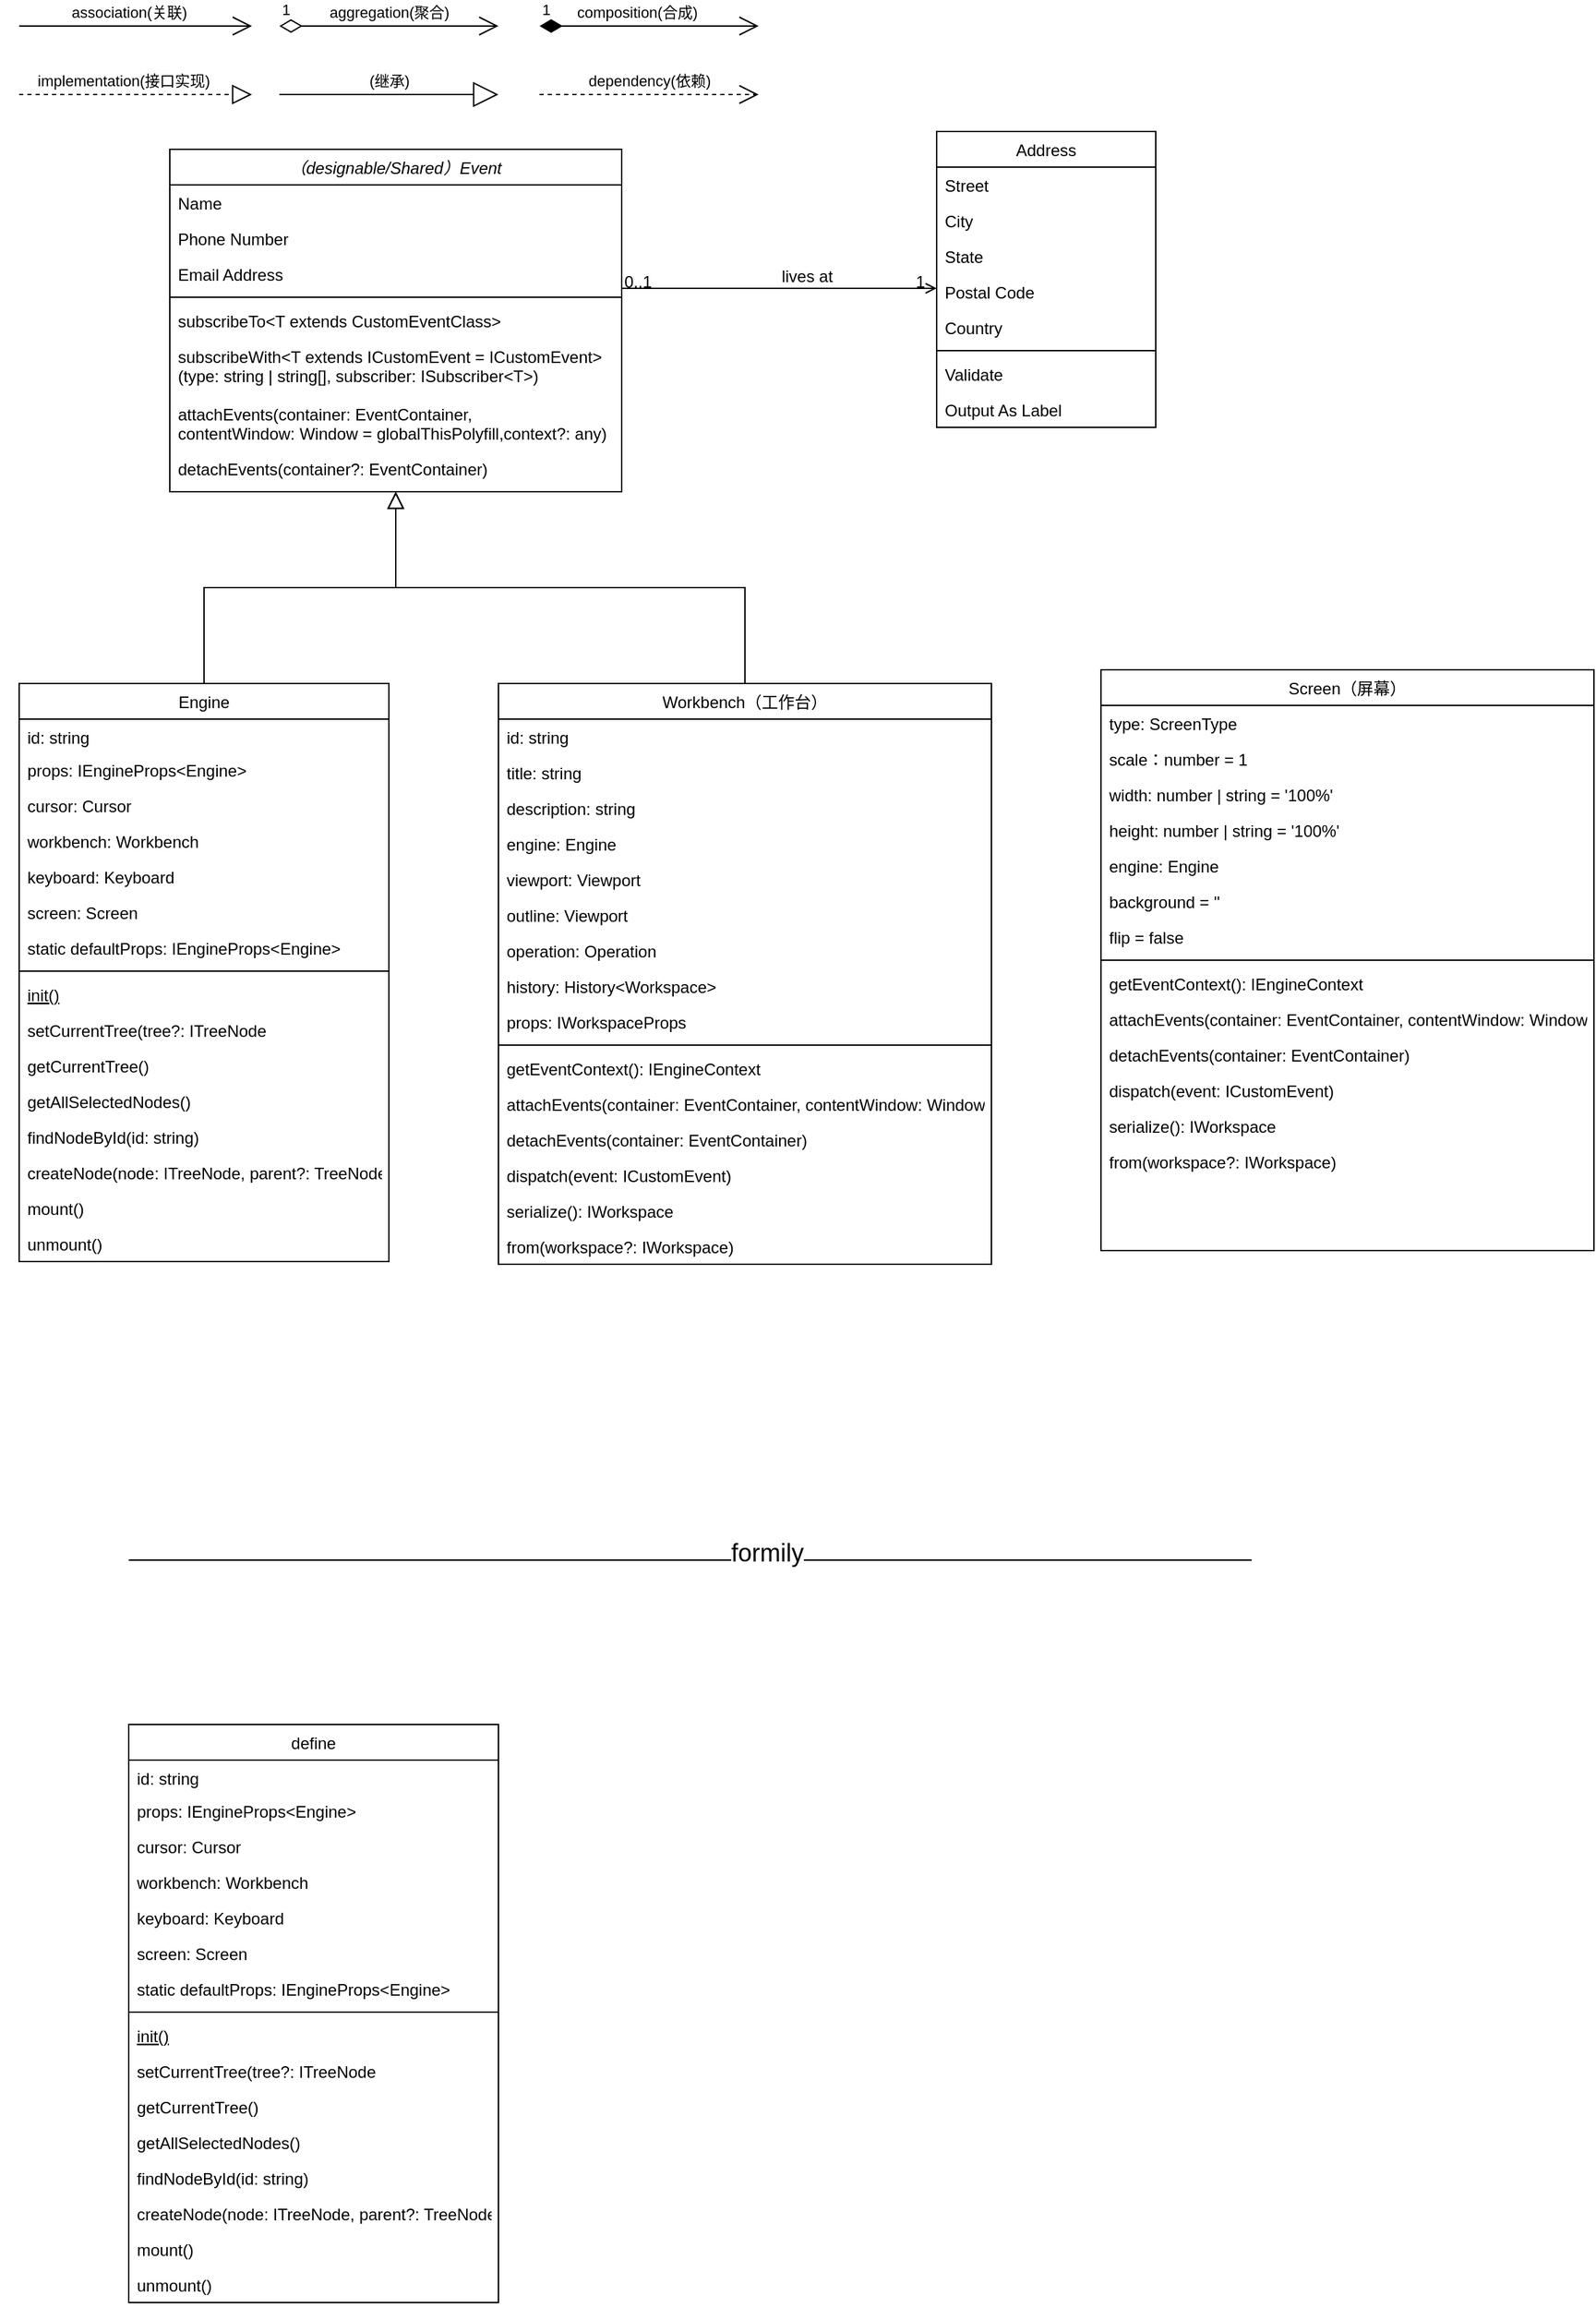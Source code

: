 <mxfile version="18.1.1" type="github">
  <diagram id="C5RBs43oDa-KdzZeNtuy" name="Page-1">
    <mxGraphModel dx="2399" dy="1096" grid="1" gridSize="10" guides="1" tooltips="1" connect="1" arrows="1" fold="1" page="1" pageScale="1" pageWidth="827" pageHeight="1169" math="0" shadow="0">
      <root>
        <mxCell id="WIyWlLk6GJQsqaUBKTNV-0" />
        <mxCell id="WIyWlLk6GJQsqaUBKTNV-1" parent="WIyWlLk6GJQsqaUBKTNV-0" />
        <mxCell id="zkfFHV4jXpPFQw0GAbJ--0" value="（designable/Shared）Event" style="swimlane;fontStyle=2;align=center;verticalAlign=top;childLayout=stackLayout;horizontal=1;startSize=26;horizontalStack=0;resizeParent=1;resizeLast=0;collapsible=1;marginBottom=0;rounded=0;shadow=0;strokeWidth=1;" parent="WIyWlLk6GJQsqaUBKTNV-1" vertex="1">
          <mxGeometry x="110" y="120" width="330" height="250" as="geometry">
            <mxRectangle x="220" y="120" width="160" height="26" as="alternateBounds" />
          </mxGeometry>
        </mxCell>
        <mxCell id="zkfFHV4jXpPFQw0GAbJ--1" value="Name" style="text;align=left;verticalAlign=top;spacingLeft=4;spacingRight=4;overflow=hidden;rotatable=0;points=[[0,0.5],[1,0.5]];portConstraint=eastwest;" parent="zkfFHV4jXpPFQw0GAbJ--0" vertex="1">
          <mxGeometry y="26" width="330" height="26" as="geometry" />
        </mxCell>
        <mxCell id="zkfFHV4jXpPFQw0GAbJ--2" value="Phone Number" style="text;align=left;verticalAlign=top;spacingLeft=4;spacingRight=4;overflow=hidden;rotatable=0;points=[[0,0.5],[1,0.5]];portConstraint=eastwest;rounded=0;shadow=0;html=0;" parent="zkfFHV4jXpPFQw0GAbJ--0" vertex="1">
          <mxGeometry y="52" width="330" height="26" as="geometry" />
        </mxCell>
        <mxCell id="zkfFHV4jXpPFQw0GAbJ--3" value="Email Address" style="text;align=left;verticalAlign=top;spacingLeft=4;spacingRight=4;overflow=hidden;rotatable=0;points=[[0,0.5],[1,0.5]];portConstraint=eastwest;rounded=0;shadow=0;html=0;" parent="zkfFHV4jXpPFQw0GAbJ--0" vertex="1">
          <mxGeometry y="78" width="330" height="26" as="geometry" />
        </mxCell>
        <mxCell id="zkfFHV4jXpPFQw0GAbJ--4" value="" style="line;html=1;strokeWidth=1;align=left;verticalAlign=middle;spacingTop=-1;spacingLeft=3;spacingRight=3;rotatable=0;labelPosition=right;points=[];portConstraint=eastwest;" parent="zkfFHV4jXpPFQw0GAbJ--0" vertex="1">
          <mxGeometry y="104" width="330" height="8" as="geometry" />
        </mxCell>
        <mxCell id="HP1grDXN40b3kEyz8-xc-23" value="subscribeTo&lt;T extends CustomEventClass&gt;&#xa;" style="text;align=left;verticalAlign=top;spacingLeft=4;spacingRight=4;overflow=hidden;rotatable=0;points=[[0,0.5],[1,0.5]];portConstraint=eastwest;" vertex="1" parent="zkfFHV4jXpPFQw0GAbJ--0">
          <mxGeometry y="112" width="330" height="26" as="geometry" />
        </mxCell>
        <mxCell id="HP1grDXN40b3kEyz8-xc-24" value="subscribeWith&lt;T extends ICustomEvent = ICustomEvent&gt;&#xa;(type: string | string[], subscriber: ISubscriber&lt;T&gt;)" style="text;align=left;verticalAlign=top;spacingLeft=4;spacingRight=4;overflow=hidden;rotatable=0;points=[[0,0.5],[1,0.5]];portConstraint=eastwest;" vertex="1" parent="zkfFHV4jXpPFQw0GAbJ--0">
          <mxGeometry y="138" width="330" height="42" as="geometry" />
        </mxCell>
        <mxCell id="HP1grDXN40b3kEyz8-xc-27" value="attachEvents(container: EventContainer,&#xa;contentWindow: Window = globalThisPolyfill,context?: any)" style="text;align=left;verticalAlign=top;spacingLeft=4;spacingRight=4;overflow=hidden;rotatable=0;points=[[0,0.5],[1,0.5]];portConstraint=eastwest;" vertex="1" parent="zkfFHV4jXpPFQw0GAbJ--0">
          <mxGeometry y="180" width="330" height="40" as="geometry" />
        </mxCell>
        <mxCell id="HP1grDXN40b3kEyz8-xc-28" value="detachEvents(container?: EventContainer)" style="text;align=left;verticalAlign=top;spacingLeft=4;spacingRight=4;overflow=hidden;rotatable=0;points=[[0,0.5],[1,0.5]];portConstraint=eastwest;" vertex="1" parent="zkfFHV4jXpPFQw0GAbJ--0">
          <mxGeometry y="220" width="330" height="30" as="geometry" />
        </mxCell>
        <mxCell id="zkfFHV4jXpPFQw0GAbJ--6" value="Engine" style="swimlane;fontStyle=0;align=center;verticalAlign=top;childLayout=stackLayout;horizontal=1;startSize=26;horizontalStack=0;resizeParent=1;resizeLast=0;collapsible=1;marginBottom=0;rounded=0;shadow=0;strokeWidth=1;" parent="WIyWlLk6GJQsqaUBKTNV-1" vertex="1">
          <mxGeometry y="510" width="270" height="422" as="geometry">
            <mxRectangle x="130" y="380" width="160" height="26" as="alternateBounds" />
          </mxGeometry>
        </mxCell>
        <mxCell id="zkfFHV4jXpPFQw0GAbJ--7" value="id: string" style="text;align=left;verticalAlign=top;spacingLeft=4;spacingRight=4;overflow=hidden;rotatable=0;points=[[0,0.5],[1,0.5]];portConstraint=eastwest;" parent="zkfFHV4jXpPFQw0GAbJ--6" vertex="1">
          <mxGeometry y="26" width="270" height="24" as="geometry" />
        </mxCell>
        <mxCell id="zkfFHV4jXpPFQw0GAbJ--8" value="props: IEngineProps&lt;Engine&gt;" style="text;align=left;verticalAlign=top;spacingLeft=4;spacingRight=4;overflow=hidden;rotatable=0;points=[[0,0.5],[1,0.5]];portConstraint=eastwest;rounded=0;shadow=0;html=0;" parent="zkfFHV4jXpPFQw0GAbJ--6" vertex="1">
          <mxGeometry y="50" width="270" height="26" as="geometry" />
        </mxCell>
        <mxCell id="HP1grDXN40b3kEyz8-xc-29" value="cursor: Cursor" style="text;align=left;verticalAlign=top;spacingLeft=4;spacingRight=4;overflow=hidden;rotatable=0;points=[[0,0.5],[1,0.5]];portConstraint=eastwest;rounded=0;shadow=0;html=0;" vertex="1" parent="zkfFHV4jXpPFQw0GAbJ--6">
          <mxGeometry y="76" width="270" height="26" as="geometry" />
        </mxCell>
        <mxCell id="HP1grDXN40b3kEyz8-xc-30" value="workbench: Workbench" style="text;align=left;verticalAlign=top;spacingLeft=4;spacingRight=4;overflow=hidden;rotatable=0;points=[[0,0.5],[1,0.5]];portConstraint=eastwest;rounded=0;shadow=0;html=0;" vertex="1" parent="zkfFHV4jXpPFQw0GAbJ--6">
          <mxGeometry y="102" width="270" height="26" as="geometry" />
        </mxCell>
        <mxCell id="HP1grDXN40b3kEyz8-xc-31" value="keyboard: Keyboard" style="text;align=left;verticalAlign=top;spacingLeft=4;spacingRight=4;overflow=hidden;rotatable=0;points=[[0,0.5],[1,0.5]];portConstraint=eastwest;rounded=0;shadow=0;html=0;" vertex="1" parent="zkfFHV4jXpPFQw0GAbJ--6">
          <mxGeometry y="128" width="270" height="26" as="geometry" />
        </mxCell>
        <mxCell id="HP1grDXN40b3kEyz8-xc-32" value="screen: Screen" style="text;align=left;verticalAlign=top;spacingLeft=4;spacingRight=4;overflow=hidden;rotatable=0;points=[[0,0.5],[1,0.5]];portConstraint=eastwest;rounded=0;shadow=0;html=0;" vertex="1" parent="zkfFHV4jXpPFQw0GAbJ--6">
          <mxGeometry y="154" width="270" height="26" as="geometry" />
        </mxCell>
        <mxCell id="HP1grDXN40b3kEyz8-xc-33" value="static defaultProps: IEngineProps&lt;Engine&gt;" style="text;align=left;verticalAlign=top;spacingLeft=4;spacingRight=4;overflow=hidden;rotatable=0;points=[[0,0.5],[1,0.5]];portConstraint=eastwest;rounded=0;shadow=0;html=0;" vertex="1" parent="zkfFHV4jXpPFQw0GAbJ--6">
          <mxGeometry y="180" width="270" height="26" as="geometry" />
        </mxCell>
        <mxCell id="zkfFHV4jXpPFQw0GAbJ--9" value="" style="line;html=1;strokeWidth=1;align=left;verticalAlign=middle;spacingTop=-1;spacingLeft=3;spacingRight=3;rotatable=0;labelPosition=right;points=[];portConstraint=eastwest;" parent="zkfFHV4jXpPFQw0GAbJ--6" vertex="1">
          <mxGeometry y="206" width="270" height="8" as="geometry" />
        </mxCell>
        <mxCell id="zkfFHV4jXpPFQw0GAbJ--10" value="init()" style="text;align=left;verticalAlign=top;spacingLeft=4;spacingRight=4;overflow=hidden;rotatable=0;points=[[0,0.5],[1,0.5]];portConstraint=eastwest;fontStyle=4" parent="zkfFHV4jXpPFQw0GAbJ--6" vertex="1">
          <mxGeometry y="214" width="270" height="26" as="geometry" />
        </mxCell>
        <mxCell id="zkfFHV4jXpPFQw0GAbJ--11" value="setCurrentTree(tree?: ITreeNode" style="text;align=left;verticalAlign=top;spacingLeft=4;spacingRight=4;overflow=hidden;rotatable=0;points=[[0,0.5],[1,0.5]];portConstraint=eastwest;" parent="zkfFHV4jXpPFQw0GAbJ--6" vertex="1">
          <mxGeometry y="240" width="270" height="26" as="geometry" />
        </mxCell>
        <mxCell id="HP1grDXN40b3kEyz8-xc-20" value="getCurrentTree()" style="text;align=left;verticalAlign=top;spacingLeft=4;spacingRight=4;overflow=hidden;rotatable=0;points=[[0,0.5],[1,0.5]];portConstraint=eastwest;" vertex="1" parent="zkfFHV4jXpPFQw0GAbJ--6">
          <mxGeometry y="266" width="270" height="26" as="geometry" />
        </mxCell>
        <mxCell id="HP1grDXN40b3kEyz8-xc-21" value="getAllSelectedNodes()" style="text;align=left;verticalAlign=top;spacingLeft=4;spacingRight=4;overflow=hidden;rotatable=0;points=[[0,0.5],[1,0.5]];portConstraint=eastwest;" vertex="1" parent="zkfFHV4jXpPFQw0GAbJ--6">
          <mxGeometry y="292" width="270" height="26" as="geometry" />
        </mxCell>
        <mxCell id="HP1grDXN40b3kEyz8-xc-34" value="findNodeById(id: string)" style="text;align=left;verticalAlign=top;spacingLeft=4;spacingRight=4;overflow=hidden;rotatable=0;points=[[0,0.5],[1,0.5]];portConstraint=eastwest;" vertex="1" parent="zkfFHV4jXpPFQw0GAbJ--6">
          <mxGeometry y="318" width="270" height="26" as="geometry" />
        </mxCell>
        <mxCell id="HP1grDXN40b3kEyz8-xc-35" value="createNode(node: ITreeNode, parent?: TreeNode) " style="text;align=left;verticalAlign=top;spacingLeft=4;spacingRight=4;overflow=hidden;rotatable=0;points=[[0,0.5],[1,0.5]];portConstraint=eastwest;" vertex="1" parent="zkfFHV4jXpPFQw0GAbJ--6">
          <mxGeometry y="344" width="270" height="26" as="geometry" />
        </mxCell>
        <mxCell id="HP1grDXN40b3kEyz8-xc-36" value="mount()" style="text;align=left;verticalAlign=top;spacingLeft=4;spacingRight=4;overflow=hidden;rotatable=0;points=[[0,0.5],[1,0.5]];portConstraint=eastwest;" vertex="1" parent="zkfFHV4jXpPFQw0GAbJ--6">
          <mxGeometry y="370" width="270" height="26" as="geometry" />
        </mxCell>
        <mxCell id="HP1grDXN40b3kEyz8-xc-37" value="unmount()" style="text;align=left;verticalAlign=top;spacingLeft=4;spacingRight=4;overflow=hidden;rotatable=0;points=[[0,0.5],[1,0.5]];portConstraint=eastwest;" vertex="1" parent="zkfFHV4jXpPFQw0GAbJ--6">
          <mxGeometry y="396" width="270" height="26" as="geometry" />
        </mxCell>
        <mxCell id="zkfFHV4jXpPFQw0GAbJ--12" value="" style="endArrow=block;endSize=10;endFill=0;shadow=0;strokeWidth=1;rounded=0;edgeStyle=elbowEdgeStyle;elbow=vertical;" parent="WIyWlLk6GJQsqaUBKTNV-1" source="zkfFHV4jXpPFQw0GAbJ--6" target="zkfFHV4jXpPFQw0GAbJ--0" edge="1">
          <mxGeometry width="160" relative="1" as="geometry">
            <mxPoint x="200" y="203" as="sourcePoint" />
            <mxPoint x="200" y="203" as="targetPoint" />
          </mxGeometry>
        </mxCell>
        <mxCell id="zkfFHV4jXpPFQw0GAbJ--13" value="Workbench（工作台）" style="swimlane;fontStyle=0;align=center;verticalAlign=top;childLayout=stackLayout;horizontal=1;startSize=26;horizontalStack=0;resizeParent=1;resizeLast=0;collapsible=1;marginBottom=0;rounded=0;shadow=0;strokeWidth=1;" parent="WIyWlLk6GJQsqaUBKTNV-1" vertex="1">
          <mxGeometry x="350" y="510" width="360" height="424" as="geometry">
            <mxRectangle x="340" y="380" width="170" height="26" as="alternateBounds" />
          </mxGeometry>
        </mxCell>
        <mxCell id="zkfFHV4jXpPFQw0GAbJ--14" value="id: string" style="text;align=left;verticalAlign=top;spacingLeft=4;spacingRight=4;overflow=hidden;rotatable=0;points=[[0,0.5],[1,0.5]];portConstraint=eastwest;" parent="zkfFHV4jXpPFQw0GAbJ--13" vertex="1">
          <mxGeometry y="26" width="360" height="26" as="geometry" />
        </mxCell>
        <mxCell id="HP1grDXN40b3kEyz8-xc-39" value="title: string" style="text;align=left;verticalAlign=top;spacingLeft=4;spacingRight=4;overflow=hidden;rotatable=0;points=[[0,0.5],[1,0.5]];portConstraint=eastwest;" vertex="1" parent="zkfFHV4jXpPFQw0GAbJ--13">
          <mxGeometry y="52" width="360" height="26" as="geometry" />
        </mxCell>
        <mxCell id="HP1grDXN40b3kEyz8-xc-41" value="description: string" style="text;align=left;verticalAlign=top;spacingLeft=4;spacingRight=4;overflow=hidden;rotatable=0;points=[[0,0.5],[1,0.5]];portConstraint=eastwest;" vertex="1" parent="zkfFHV4jXpPFQw0GAbJ--13">
          <mxGeometry y="78" width="360" height="26" as="geometry" />
        </mxCell>
        <mxCell id="HP1grDXN40b3kEyz8-xc-42" value="engine: Engine" style="text;align=left;verticalAlign=top;spacingLeft=4;spacingRight=4;overflow=hidden;rotatable=0;points=[[0,0.5],[1,0.5]];portConstraint=eastwest;" vertex="1" parent="zkfFHV4jXpPFQw0GAbJ--13">
          <mxGeometry y="104" width="360" height="26" as="geometry" />
        </mxCell>
        <mxCell id="HP1grDXN40b3kEyz8-xc-40" value="viewport: Viewport" style="text;align=left;verticalAlign=top;spacingLeft=4;spacingRight=4;overflow=hidden;rotatable=0;points=[[0,0.5],[1,0.5]];portConstraint=eastwest;" vertex="1" parent="zkfFHV4jXpPFQw0GAbJ--13">
          <mxGeometry y="130" width="360" height="26" as="geometry" />
        </mxCell>
        <mxCell id="HP1grDXN40b3kEyz8-xc-43" value="outline: Viewport" style="text;align=left;verticalAlign=top;spacingLeft=4;spacingRight=4;overflow=hidden;rotatable=0;points=[[0,0.5],[1,0.5]];portConstraint=eastwest;" vertex="1" parent="zkfFHV4jXpPFQw0GAbJ--13">
          <mxGeometry y="156" width="360" height="26" as="geometry" />
        </mxCell>
        <mxCell id="HP1grDXN40b3kEyz8-xc-44" value="operation: Operation" style="text;align=left;verticalAlign=top;spacingLeft=4;spacingRight=4;overflow=hidden;rotatable=0;points=[[0,0.5],[1,0.5]];portConstraint=eastwest;" vertex="1" parent="zkfFHV4jXpPFQw0GAbJ--13">
          <mxGeometry y="182" width="360" height="26" as="geometry" />
        </mxCell>
        <mxCell id="HP1grDXN40b3kEyz8-xc-45" value="history: History&lt;Workspace&gt;" style="text;align=left;verticalAlign=top;spacingLeft=4;spacingRight=4;overflow=hidden;rotatable=0;points=[[0,0.5],[1,0.5]];portConstraint=eastwest;" vertex="1" parent="zkfFHV4jXpPFQw0GAbJ--13">
          <mxGeometry y="208" width="360" height="26" as="geometry" />
        </mxCell>
        <mxCell id="HP1grDXN40b3kEyz8-xc-46" value="props: IWorkspaceProps" style="text;align=left;verticalAlign=top;spacingLeft=4;spacingRight=4;overflow=hidden;rotatable=0;points=[[0,0.5],[1,0.5]];portConstraint=eastwest;" vertex="1" parent="zkfFHV4jXpPFQw0GAbJ--13">
          <mxGeometry y="234" width="360" height="26" as="geometry" />
        </mxCell>
        <mxCell id="zkfFHV4jXpPFQw0GAbJ--15" value="" style="line;html=1;strokeWidth=1;align=left;verticalAlign=middle;spacingTop=-1;spacingLeft=3;spacingRight=3;rotatable=0;labelPosition=right;points=[];portConstraint=eastwest;" parent="zkfFHV4jXpPFQw0GAbJ--13" vertex="1">
          <mxGeometry y="260" width="360" height="8" as="geometry" />
        </mxCell>
        <mxCell id="HP1grDXN40b3kEyz8-xc-50" value="getEventContext(): IEngineContext" style="text;align=left;verticalAlign=top;spacingLeft=4;spacingRight=4;overflow=hidden;rotatable=0;points=[[0,0.5],[1,0.5]];portConstraint=eastwest;" vertex="1" parent="zkfFHV4jXpPFQw0GAbJ--13">
          <mxGeometry y="268" width="360" height="26" as="geometry" />
        </mxCell>
        <mxCell id="HP1grDXN40b3kEyz8-xc-51" value="attachEvents(container: EventContainer, contentWindow: Window)" style="text;align=left;verticalAlign=top;spacingLeft=4;spacingRight=4;overflow=hidden;rotatable=0;points=[[0,0.5],[1,0.5]];portConstraint=eastwest;" vertex="1" parent="zkfFHV4jXpPFQw0GAbJ--13">
          <mxGeometry y="294" width="360" height="26" as="geometry" />
        </mxCell>
        <mxCell id="HP1grDXN40b3kEyz8-xc-52" value="detachEvents(container: EventContainer)" style="text;align=left;verticalAlign=top;spacingLeft=4;spacingRight=4;overflow=hidden;rotatable=0;points=[[0,0.5],[1,0.5]];portConstraint=eastwest;" vertex="1" parent="zkfFHV4jXpPFQw0GAbJ--13">
          <mxGeometry y="320" width="360" height="26" as="geometry" />
        </mxCell>
        <mxCell id="HP1grDXN40b3kEyz8-xc-53" value="dispatch(event: ICustomEvent)" style="text;align=left;verticalAlign=top;spacingLeft=4;spacingRight=4;overflow=hidden;rotatable=0;points=[[0,0.5],[1,0.5]];portConstraint=eastwest;" vertex="1" parent="zkfFHV4jXpPFQw0GAbJ--13">
          <mxGeometry y="346" width="360" height="26" as="geometry" />
        </mxCell>
        <mxCell id="HP1grDXN40b3kEyz8-xc-54" value="serialize(): IWorkspace" style="text;align=left;verticalAlign=top;spacingLeft=4;spacingRight=4;overflow=hidden;rotatable=0;points=[[0,0.5],[1,0.5]];portConstraint=eastwest;" vertex="1" parent="zkfFHV4jXpPFQw0GAbJ--13">
          <mxGeometry y="372" width="360" height="26" as="geometry" />
        </mxCell>
        <mxCell id="HP1grDXN40b3kEyz8-xc-55" value="from(workspace?: IWorkspace)" style="text;align=left;verticalAlign=top;spacingLeft=4;spacingRight=4;overflow=hidden;rotatable=0;points=[[0,0.5],[1,0.5]];portConstraint=eastwest;" vertex="1" parent="zkfFHV4jXpPFQw0GAbJ--13">
          <mxGeometry y="398" width="360" height="26" as="geometry" />
        </mxCell>
        <mxCell id="zkfFHV4jXpPFQw0GAbJ--16" value="" style="endArrow=block;endSize=10;endFill=0;shadow=0;strokeWidth=1;rounded=0;edgeStyle=elbowEdgeStyle;elbow=vertical;" parent="WIyWlLk6GJQsqaUBKTNV-1" source="zkfFHV4jXpPFQw0GAbJ--13" target="zkfFHV4jXpPFQw0GAbJ--0" edge="1">
          <mxGeometry width="160" relative="1" as="geometry">
            <mxPoint x="210" y="373" as="sourcePoint" />
            <mxPoint x="310" y="271" as="targetPoint" />
          </mxGeometry>
        </mxCell>
        <mxCell id="zkfFHV4jXpPFQw0GAbJ--17" value="Address" style="swimlane;fontStyle=0;align=center;verticalAlign=top;childLayout=stackLayout;horizontal=1;startSize=26;horizontalStack=0;resizeParent=1;resizeLast=0;collapsible=1;marginBottom=0;rounded=0;shadow=0;strokeWidth=1;" parent="WIyWlLk6GJQsqaUBKTNV-1" vertex="1">
          <mxGeometry x="670" y="107" width="160" height="216" as="geometry">
            <mxRectangle x="510" y="110" width="160" height="26" as="alternateBounds" />
          </mxGeometry>
        </mxCell>
        <mxCell id="zkfFHV4jXpPFQw0GAbJ--18" value="Street" style="text;align=left;verticalAlign=top;spacingLeft=4;spacingRight=4;overflow=hidden;rotatable=0;points=[[0,0.5],[1,0.5]];portConstraint=eastwest;" parent="zkfFHV4jXpPFQw0GAbJ--17" vertex="1">
          <mxGeometry y="26" width="160" height="26" as="geometry" />
        </mxCell>
        <mxCell id="zkfFHV4jXpPFQw0GAbJ--19" value="City" style="text;align=left;verticalAlign=top;spacingLeft=4;spacingRight=4;overflow=hidden;rotatable=0;points=[[0,0.5],[1,0.5]];portConstraint=eastwest;rounded=0;shadow=0;html=0;" parent="zkfFHV4jXpPFQw0GAbJ--17" vertex="1">
          <mxGeometry y="52" width="160" height="26" as="geometry" />
        </mxCell>
        <mxCell id="zkfFHV4jXpPFQw0GAbJ--20" value="State" style="text;align=left;verticalAlign=top;spacingLeft=4;spacingRight=4;overflow=hidden;rotatable=0;points=[[0,0.5],[1,0.5]];portConstraint=eastwest;rounded=0;shadow=0;html=0;" parent="zkfFHV4jXpPFQw0GAbJ--17" vertex="1">
          <mxGeometry y="78" width="160" height="26" as="geometry" />
        </mxCell>
        <mxCell id="zkfFHV4jXpPFQw0GAbJ--21" value="Postal Code" style="text;align=left;verticalAlign=top;spacingLeft=4;spacingRight=4;overflow=hidden;rotatable=0;points=[[0,0.5],[1,0.5]];portConstraint=eastwest;rounded=0;shadow=0;html=0;" parent="zkfFHV4jXpPFQw0GAbJ--17" vertex="1">
          <mxGeometry y="104" width="160" height="26" as="geometry" />
        </mxCell>
        <mxCell id="zkfFHV4jXpPFQw0GAbJ--22" value="Country" style="text;align=left;verticalAlign=top;spacingLeft=4;spacingRight=4;overflow=hidden;rotatable=0;points=[[0,0.5],[1,0.5]];portConstraint=eastwest;rounded=0;shadow=0;html=0;" parent="zkfFHV4jXpPFQw0GAbJ--17" vertex="1">
          <mxGeometry y="130" width="160" height="26" as="geometry" />
        </mxCell>
        <mxCell id="zkfFHV4jXpPFQw0GAbJ--23" value="" style="line;html=1;strokeWidth=1;align=left;verticalAlign=middle;spacingTop=-1;spacingLeft=3;spacingRight=3;rotatable=0;labelPosition=right;points=[];portConstraint=eastwest;" parent="zkfFHV4jXpPFQw0GAbJ--17" vertex="1">
          <mxGeometry y="156" width="160" height="8" as="geometry" />
        </mxCell>
        <mxCell id="zkfFHV4jXpPFQw0GAbJ--24" value="Validate" style="text;align=left;verticalAlign=top;spacingLeft=4;spacingRight=4;overflow=hidden;rotatable=0;points=[[0,0.5],[1,0.5]];portConstraint=eastwest;" parent="zkfFHV4jXpPFQw0GAbJ--17" vertex="1">
          <mxGeometry y="164" width="160" height="26" as="geometry" />
        </mxCell>
        <mxCell id="zkfFHV4jXpPFQw0GAbJ--25" value="Output As Label" style="text;align=left;verticalAlign=top;spacingLeft=4;spacingRight=4;overflow=hidden;rotatable=0;points=[[0,0.5],[1,0.5]];portConstraint=eastwest;" parent="zkfFHV4jXpPFQw0GAbJ--17" vertex="1">
          <mxGeometry y="190" width="160" height="26" as="geometry" />
        </mxCell>
        <mxCell id="zkfFHV4jXpPFQw0GAbJ--26" value="" style="endArrow=open;shadow=0;strokeWidth=1;rounded=0;endFill=1;edgeStyle=elbowEdgeStyle;elbow=vertical;" parent="WIyWlLk6GJQsqaUBKTNV-1" source="zkfFHV4jXpPFQw0GAbJ--0" target="zkfFHV4jXpPFQw0GAbJ--17" edge="1">
          <mxGeometry x="0.5" y="41" relative="1" as="geometry">
            <mxPoint x="380" y="192" as="sourcePoint" />
            <mxPoint x="540" y="192" as="targetPoint" />
            <mxPoint x="-40" y="32" as="offset" />
          </mxGeometry>
        </mxCell>
        <mxCell id="zkfFHV4jXpPFQw0GAbJ--27" value="0..1" style="resizable=0;align=left;verticalAlign=bottom;labelBackgroundColor=none;fontSize=12;" parent="zkfFHV4jXpPFQw0GAbJ--26" connectable="0" vertex="1">
          <mxGeometry x="-1" relative="1" as="geometry">
            <mxPoint y="4" as="offset" />
          </mxGeometry>
        </mxCell>
        <mxCell id="zkfFHV4jXpPFQw0GAbJ--28" value="1" style="resizable=0;align=right;verticalAlign=bottom;labelBackgroundColor=none;fontSize=12;" parent="zkfFHV4jXpPFQw0GAbJ--26" connectable="0" vertex="1">
          <mxGeometry x="1" relative="1" as="geometry">
            <mxPoint x="-7" y="4" as="offset" />
          </mxGeometry>
        </mxCell>
        <mxCell id="zkfFHV4jXpPFQw0GAbJ--29" value="lives at" style="text;html=1;resizable=0;points=[];;align=center;verticalAlign=middle;labelBackgroundColor=none;rounded=0;shadow=0;strokeWidth=1;fontSize=12;" parent="zkfFHV4jXpPFQw0GAbJ--26" vertex="1" connectable="0">
          <mxGeometry x="0.5" y="49" relative="1" as="geometry">
            <mxPoint x="-38" y="40" as="offset" />
          </mxGeometry>
        </mxCell>
        <mxCell id="HP1grDXN40b3kEyz8-xc-6" value="" style="endArrow=block;dashed=1;endFill=0;endSize=12;html=1;rounded=0;" edge="1" parent="WIyWlLk6GJQsqaUBKTNV-1">
          <mxGeometry width="160" relative="1" as="geometry">
            <mxPoint y="80" as="sourcePoint" />
            <mxPoint x="170" y="80" as="targetPoint" />
          </mxGeometry>
        </mxCell>
        <mxCell id="HP1grDXN40b3kEyz8-xc-17" value="implementation(接口实现)" style="edgeLabel;html=1;align=center;verticalAlign=middle;resizable=0;points=[];" vertex="1" connectable="0" parent="HP1grDXN40b3kEyz8-xc-6">
          <mxGeometry x="0.2" y="1" relative="1" as="geometry">
            <mxPoint x="-26" y="-9" as="offset" />
          </mxGeometry>
        </mxCell>
        <mxCell id="HP1grDXN40b3kEyz8-xc-7" value="(继承)" style="endArrow=block;endSize=16;endFill=0;html=1;rounded=0;" edge="1" parent="WIyWlLk6GJQsqaUBKTNV-1">
          <mxGeometry y="10" width="160" relative="1" as="geometry">
            <mxPoint x="190" y="80" as="sourcePoint" />
            <mxPoint x="350" y="80" as="targetPoint" />
            <Array as="points">
              <mxPoint x="270" y="80" />
            </Array>
            <mxPoint as="offset" />
          </mxGeometry>
        </mxCell>
        <mxCell id="HP1grDXN40b3kEyz8-xc-8" value="" style="endArrow=open;endFill=1;endSize=12;html=1;rounded=0;" edge="1" parent="WIyWlLk6GJQsqaUBKTNV-1">
          <mxGeometry width="160" relative="1" as="geometry">
            <mxPoint y="30" as="sourcePoint" />
            <mxPoint x="170" y="30" as="targetPoint" />
          </mxGeometry>
        </mxCell>
        <mxCell id="HP1grDXN40b3kEyz8-xc-9" value="association(关联)" style="edgeLabel;html=1;align=center;verticalAlign=middle;resizable=0;points=[];" vertex="1" connectable="0" parent="HP1grDXN40b3kEyz8-xc-8">
          <mxGeometry x="-0.163" y="-1" relative="1" as="geometry">
            <mxPoint x="9" y="-11" as="offset" />
          </mxGeometry>
        </mxCell>
        <mxCell id="HP1grDXN40b3kEyz8-xc-13" value="1" style="endArrow=open;html=1;endSize=12;startArrow=diamondThin;startSize=14;startFill=1;edgeStyle=orthogonalEdgeStyle;align=left;verticalAlign=bottom;rounded=0;" edge="1" parent="WIyWlLk6GJQsqaUBKTNV-1">
          <mxGeometry x="-1" y="3" relative="1" as="geometry">
            <mxPoint x="380" y="30" as="sourcePoint" />
            <mxPoint x="540" y="30" as="targetPoint" />
          </mxGeometry>
        </mxCell>
        <mxCell id="HP1grDXN40b3kEyz8-xc-14" value="composition(合成)" style="edgeLabel;html=1;align=center;verticalAlign=middle;resizable=0;points=[];" vertex="1" connectable="0" parent="HP1grDXN40b3kEyz8-xc-13">
          <mxGeometry x="-0.113" relative="1" as="geometry">
            <mxPoint y="-10" as="offset" />
          </mxGeometry>
        </mxCell>
        <mxCell id="HP1grDXN40b3kEyz8-xc-15" value="1" style="endArrow=open;html=1;endSize=12;startArrow=diamondThin;startSize=14;startFill=0;edgeStyle=orthogonalEdgeStyle;align=left;verticalAlign=bottom;rounded=0;" edge="1" parent="WIyWlLk6GJQsqaUBKTNV-1">
          <mxGeometry x="-1" y="3" relative="1" as="geometry">
            <mxPoint x="190" y="30" as="sourcePoint" />
            <mxPoint x="350" y="30" as="targetPoint" />
          </mxGeometry>
        </mxCell>
        <mxCell id="HP1grDXN40b3kEyz8-xc-16" value="aggregation(聚合)" style="edgeLabel;html=1;align=center;verticalAlign=middle;resizable=0;points=[];" vertex="1" connectable="0" parent="HP1grDXN40b3kEyz8-xc-15">
          <mxGeometry x="0.2" y="-3" relative="1" as="geometry">
            <mxPoint x="-16" y="-13" as="offset" />
          </mxGeometry>
        </mxCell>
        <mxCell id="HP1grDXN40b3kEyz8-xc-19" value="dependency(依赖)" style="endArrow=open;endSize=12;dashed=1;html=1;rounded=0;" edge="1" parent="WIyWlLk6GJQsqaUBKTNV-1">
          <mxGeometry y="10" width="160" relative="1" as="geometry">
            <mxPoint x="380" y="80" as="sourcePoint" />
            <mxPoint x="540" y="80" as="targetPoint" />
            <mxPoint as="offset" />
          </mxGeometry>
        </mxCell>
        <mxCell id="HP1grDXN40b3kEyz8-xc-56" value="Screen（屏幕）" style="swimlane;fontStyle=0;align=center;verticalAlign=top;childLayout=stackLayout;horizontal=1;startSize=26;horizontalStack=0;resizeParent=1;resizeLast=0;collapsible=1;marginBottom=0;rounded=0;shadow=0;strokeWidth=1;" vertex="1" parent="WIyWlLk6GJQsqaUBKTNV-1">
          <mxGeometry x="790" y="500" width="360" height="424" as="geometry">
            <mxRectangle x="340" y="380" width="170" height="26" as="alternateBounds" />
          </mxGeometry>
        </mxCell>
        <mxCell id="HP1grDXN40b3kEyz8-xc-57" value="type: ScreenType" style="text;align=left;verticalAlign=top;spacingLeft=4;spacingRight=4;overflow=hidden;rotatable=0;points=[[0,0.5],[1,0.5]];portConstraint=eastwest;" vertex="1" parent="HP1grDXN40b3kEyz8-xc-56">
          <mxGeometry y="26" width="360" height="26" as="geometry" />
        </mxCell>
        <mxCell id="HP1grDXN40b3kEyz8-xc-58" value="scale：number = 1" style="text;align=left;verticalAlign=top;spacingLeft=4;spacingRight=4;overflow=hidden;rotatable=0;points=[[0,0.5],[1,0.5]];portConstraint=eastwest;" vertex="1" parent="HP1grDXN40b3kEyz8-xc-56">
          <mxGeometry y="52" width="360" height="26" as="geometry" />
        </mxCell>
        <mxCell id="HP1grDXN40b3kEyz8-xc-59" value="width: number | string = &#39;100%&#39;" style="text;align=left;verticalAlign=top;spacingLeft=4;spacingRight=4;overflow=hidden;rotatable=0;points=[[0,0.5],[1,0.5]];portConstraint=eastwest;" vertex="1" parent="HP1grDXN40b3kEyz8-xc-56">
          <mxGeometry y="78" width="360" height="26" as="geometry" />
        </mxCell>
        <mxCell id="HP1grDXN40b3kEyz8-xc-60" value="height: number | string = &#39;100%&#39;" style="text;align=left;verticalAlign=top;spacingLeft=4;spacingRight=4;overflow=hidden;rotatable=0;points=[[0,0.5],[1,0.5]];portConstraint=eastwest;" vertex="1" parent="HP1grDXN40b3kEyz8-xc-56">
          <mxGeometry y="104" width="360" height="26" as="geometry" />
        </mxCell>
        <mxCell id="HP1grDXN40b3kEyz8-xc-61" value="engine: Engine" style="text;align=left;verticalAlign=top;spacingLeft=4;spacingRight=4;overflow=hidden;rotatable=0;points=[[0,0.5],[1,0.5]];portConstraint=eastwest;" vertex="1" parent="HP1grDXN40b3kEyz8-xc-56">
          <mxGeometry y="130" width="360" height="26" as="geometry" />
        </mxCell>
        <mxCell id="HP1grDXN40b3kEyz8-xc-62" value="background = &#39;&#39;" style="text;align=left;verticalAlign=top;spacingLeft=4;spacingRight=4;overflow=hidden;rotatable=0;points=[[0,0.5],[1,0.5]];portConstraint=eastwest;" vertex="1" parent="HP1grDXN40b3kEyz8-xc-56">
          <mxGeometry y="156" width="360" height="26" as="geometry" />
        </mxCell>
        <mxCell id="HP1grDXN40b3kEyz8-xc-63" value="flip = false" style="text;align=left;verticalAlign=top;spacingLeft=4;spacingRight=4;overflow=hidden;rotatable=0;points=[[0,0.5],[1,0.5]];portConstraint=eastwest;" vertex="1" parent="HP1grDXN40b3kEyz8-xc-56">
          <mxGeometry y="182" width="360" height="26" as="geometry" />
        </mxCell>
        <mxCell id="HP1grDXN40b3kEyz8-xc-66" value="" style="line;html=1;strokeWidth=1;align=left;verticalAlign=middle;spacingTop=-1;spacingLeft=3;spacingRight=3;rotatable=0;labelPosition=right;points=[];portConstraint=eastwest;" vertex="1" parent="HP1grDXN40b3kEyz8-xc-56">
          <mxGeometry y="208" width="360" height="8" as="geometry" />
        </mxCell>
        <mxCell id="HP1grDXN40b3kEyz8-xc-67" value="getEventContext(): IEngineContext" style="text;align=left;verticalAlign=top;spacingLeft=4;spacingRight=4;overflow=hidden;rotatable=0;points=[[0,0.5],[1,0.5]];portConstraint=eastwest;" vertex="1" parent="HP1grDXN40b3kEyz8-xc-56">
          <mxGeometry y="216" width="360" height="26" as="geometry" />
        </mxCell>
        <mxCell id="HP1grDXN40b3kEyz8-xc-68" value="attachEvents(container: EventContainer, contentWindow: Window)" style="text;align=left;verticalAlign=top;spacingLeft=4;spacingRight=4;overflow=hidden;rotatable=0;points=[[0,0.5],[1,0.5]];portConstraint=eastwest;" vertex="1" parent="HP1grDXN40b3kEyz8-xc-56">
          <mxGeometry y="242" width="360" height="26" as="geometry" />
        </mxCell>
        <mxCell id="HP1grDXN40b3kEyz8-xc-69" value="detachEvents(container: EventContainer)" style="text;align=left;verticalAlign=top;spacingLeft=4;spacingRight=4;overflow=hidden;rotatable=0;points=[[0,0.5],[1,0.5]];portConstraint=eastwest;" vertex="1" parent="HP1grDXN40b3kEyz8-xc-56">
          <mxGeometry y="268" width="360" height="26" as="geometry" />
        </mxCell>
        <mxCell id="HP1grDXN40b3kEyz8-xc-70" value="dispatch(event: ICustomEvent)" style="text;align=left;verticalAlign=top;spacingLeft=4;spacingRight=4;overflow=hidden;rotatable=0;points=[[0,0.5],[1,0.5]];portConstraint=eastwest;" vertex="1" parent="HP1grDXN40b3kEyz8-xc-56">
          <mxGeometry y="294" width="360" height="26" as="geometry" />
        </mxCell>
        <mxCell id="HP1grDXN40b3kEyz8-xc-71" value="serialize(): IWorkspace" style="text;align=left;verticalAlign=top;spacingLeft=4;spacingRight=4;overflow=hidden;rotatable=0;points=[[0,0.5],[1,0.5]];portConstraint=eastwest;" vertex="1" parent="HP1grDXN40b3kEyz8-xc-56">
          <mxGeometry y="320" width="360" height="26" as="geometry" />
        </mxCell>
        <mxCell id="HP1grDXN40b3kEyz8-xc-72" value="from(workspace?: IWorkspace)" style="text;align=left;verticalAlign=top;spacingLeft=4;spacingRight=4;overflow=hidden;rotatable=0;points=[[0,0.5],[1,0.5]];portConstraint=eastwest;" vertex="1" parent="HP1grDXN40b3kEyz8-xc-56">
          <mxGeometry y="346" width="360" height="26" as="geometry" />
        </mxCell>
        <mxCell id="HP1grDXN40b3kEyz8-xc-73" value="define" style="swimlane;fontStyle=0;align=center;verticalAlign=top;childLayout=stackLayout;horizontal=1;startSize=26;horizontalStack=0;resizeParent=1;resizeLast=0;collapsible=1;marginBottom=0;rounded=0;shadow=0;strokeWidth=1;" vertex="1" parent="WIyWlLk6GJQsqaUBKTNV-1">
          <mxGeometry x="80" y="1270" width="270" height="422" as="geometry">
            <mxRectangle x="130" y="380" width="160" height="26" as="alternateBounds" />
          </mxGeometry>
        </mxCell>
        <mxCell id="HP1grDXN40b3kEyz8-xc-74" value="id: string" style="text;align=left;verticalAlign=top;spacingLeft=4;spacingRight=4;overflow=hidden;rotatable=0;points=[[0,0.5],[1,0.5]];portConstraint=eastwest;" vertex="1" parent="HP1grDXN40b3kEyz8-xc-73">
          <mxGeometry y="26" width="270" height="24" as="geometry" />
        </mxCell>
        <mxCell id="HP1grDXN40b3kEyz8-xc-75" value="props: IEngineProps&lt;Engine&gt;" style="text;align=left;verticalAlign=top;spacingLeft=4;spacingRight=4;overflow=hidden;rotatable=0;points=[[0,0.5],[1,0.5]];portConstraint=eastwest;rounded=0;shadow=0;html=0;" vertex="1" parent="HP1grDXN40b3kEyz8-xc-73">
          <mxGeometry y="50" width="270" height="26" as="geometry" />
        </mxCell>
        <mxCell id="HP1grDXN40b3kEyz8-xc-76" value="cursor: Cursor" style="text;align=left;verticalAlign=top;spacingLeft=4;spacingRight=4;overflow=hidden;rotatable=0;points=[[0,0.5],[1,0.5]];portConstraint=eastwest;rounded=0;shadow=0;html=0;" vertex="1" parent="HP1grDXN40b3kEyz8-xc-73">
          <mxGeometry y="76" width="270" height="26" as="geometry" />
        </mxCell>
        <mxCell id="HP1grDXN40b3kEyz8-xc-77" value="workbench: Workbench" style="text;align=left;verticalAlign=top;spacingLeft=4;spacingRight=4;overflow=hidden;rotatable=0;points=[[0,0.5],[1,0.5]];portConstraint=eastwest;rounded=0;shadow=0;html=0;" vertex="1" parent="HP1grDXN40b3kEyz8-xc-73">
          <mxGeometry y="102" width="270" height="26" as="geometry" />
        </mxCell>
        <mxCell id="HP1grDXN40b3kEyz8-xc-78" value="keyboard: Keyboard" style="text;align=left;verticalAlign=top;spacingLeft=4;spacingRight=4;overflow=hidden;rotatable=0;points=[[0,0.5],[1,0.5]];portConstraint=eastwest;rounded=0;shadow=0;html=0;" vertex="1" parent="HP1grDXN40b3kEyz8-xc-73">
          <mxGeometry y="128" width="270" height="26" as="geometry" />
        </mxCell>
        <mxCell id="HP1grDXN40b3kEyz8-xc-79" value="screen: Screen" style="text;align=left;verticalAlign=top;spacingLeft=4;spacingRight=4;overflow=hidden;rotatable=0;points=[[0,0.5],[1,0.5]];portConstraint=eastwest;rounded=0;shadow=0;html=0;" vertex="1" parent="HP1grDXN40b3kEyz8-xc-73">
          <mxGeometry y="154" width="270" height="26" as="geometry" />
        </mxCell>
        <mxCell id="HP1grDXN40b3kEyz8-xc-80" value="static defaultProps: IEngineProps&lt;Engine&gt;" style="text;align=left;verticalAlign=top;spacingLeft=4;spacingRight=4;overflow=hidden;rotatable=0;points=[[0,0.5],[1,0.5]];portConstraint=eastwest;rounded=0;shadow=0;html=0;" vertex="1" parent="HP1grDXN40b3kEyz8-xc-73">
          <mxGeometry y="180" width="270" height="26" as="geometry" />
        </mxCell>
        <mxCell id="HP1grDXN40b3kEyz8-xc-81" value="" style="line;html=1;strokeWidth=1;align=left;verticalAlign=middle;spacingTop=-1;spacingLeft=3;spacingRight=3;rotatable=0;labelPosition=right;points=[];portConstraint=eastwest;" vertex="1" parent="HP1grDXN40b3kEyz8-xc-73">
          <mxGeometry y="206" width="270" height="8" as="geometry" />
        </mxCell>
        <mxCell id="HP1grDXN40b3kEyz8-xc-82" value="init()" style="text;align=left;verticalAlign=top;spacingLeft=4;spacingRight=4;overflow=hidden;rotatable=0;points=[[0,0.5],[1,0.5]];portConstraint=eastwest;fontStyle=4" vertex="1" parent="HP1grDXN40b3kEyz8-xc-73">
          <mxGeometry y="214" width="270" height="26" as="geometry" />
        </mxCell>
        <mxCell id="HP1grDXN40b3kEyz8-xc-83" value="setCurrentTree(tree?: ITreeNode" style="text;align=left;verticalAlign=top;spacingLeft=4;spacingRight=4;overflow=hidden;rotatable=0;points=[[0,0.5],[1,0.5]];portConstraint=eastwest;" vertex="1" parent="HP1grDXN40b3kEyz8-xc-73">
          <mxGeometry y="240" width="270" height="26" as="geometry" />
        </mxCell>
        <mxCell id="HP1grDXN40b3kEyz8-xc-84" value="getCurrentTree()" style="text;align=left;verticalAlign=top;spacingLeft=4;spacingRight=4;overflow=hidden;rotatable=0;points=[[0,0.5],[1,0.5]];portConstraint=eastwest;" vertex="1" parent="HP1grDXN40b3kEyz8-xc-73">
          <mxGeometry y="266" width="270" height="26" as="geometry" />
        </mxCell>
        <mxCell id="HP1grDXN40b3kEyz8-xc-85" value="getAllSelectedNodes()" style="text;align=left;verticalAlign=top;spacingLeft=4;spacingRight=4;overflow=hidden;rotatable=0;points=[[0,0.5],[1,0.5]];portConstraint=eastwest;" vertex="1" parent="HP1grDXN40b3kEyz8-xc-73">
          <mxGeometry y="292" width="270" height="26" as="geometry" />
        </mxCell>
        <mxCell id="HP1grDXN40b3kEyz8-xc-86" value="findNodeById(id: string)" style="text;align=left;verticalAlign=top;spacingLeft=4;spacingRight=4;overflow=hidden;rotatable=0;points=[[0,0.5],[1,0.5]];portConstraint=eastwest;" vertex="1" parent="HP1grDXN40b3kEyz8-xc-73">
          <mxGeometry y="318" width="270" height="26" as="geometry" />
        </mxCell>
        <mxCell id="HP1grDXN40b3kEyz8-xc-87" value="createNode(node: ITreeNode, parent?: TreeNode) " style="text;align=left;verticalAlign=top;spacingLeft=4;spacingRight=4;overflow=hidden;rotatable=0;points=[[0,0.5],[1,0.5]];portConstraint=eastwest;" vertex="1" parent="HP1grDXN40b3kEyz8-xc-73">
          <mxGeometry y="344" width="270" height="26" as="geometry" />
        </mxCell>
        <mxCell id="HP1grDXN40b3kEyz8-xc-88" value="mount()" style="text;align=left;verticalAlign=top;spacingLeft=4;spacingRight=4;overflow=hidden;rotatable=0;points=[[0,0.5],[1,0.5]];portConstraint=eastwest;" vertex="1" parent="HP1grDXN40b3kEyz8-xc-73">
          <mxGeometry y="370" width="270" height="26" as="geometry" />
        </mxCell>
        <mxCell id="HP1grDXN40b3kEyz8-xc-89" value="unmount()" style="text;align=left;verticalAlign=top;spacingLeft=4;spacingRight=4;overflow=hidden;rotatable=0;points=[[0,0.5],[1,0.5]];portConstraint=eastwest;" vertex="1" parent="HP1grDXN40b3kEyz8-xc-73">
          <mxGeometry y="396" width="270" height="26" as="geometry" />
        </mxCell>
        <mxCell id="HP1grDXN40b3kEyz8-xc-92" value="" style="endArrow=none;html=1;rounded=0;" edge="1" parent="WIyWlLk6GJQsqaUBKTNV-1">
          <mxGeometry width="50" height="50" relative="1" as="geometry">
            <mxPoint x="80" y="1150" as="sourcePoint" />
            <mxPoint x="900" y="1150" as="targetPoint" />
          </mxGeometry>
        </mxCell>
        <mxCell id="HP1grDXN40b3kEyz8-xc-93" value="formily" style="edgeLabel;html=1;align=center;verticalAlign=middle;resizable=0;points=[];fontSize=18;" vertex="1" connectable="0" parent="HP1grDXN40b3kEyz8-xc-92">
          <mxGeometry x="0.134" y="5" relative="1" as="geometry">
            <mxPoint x="1" as="offset" />
          </mxGeometry>
        </mxCell>
      </root>
    </mxGraphModel>
  </diagram>
</mxfile>

